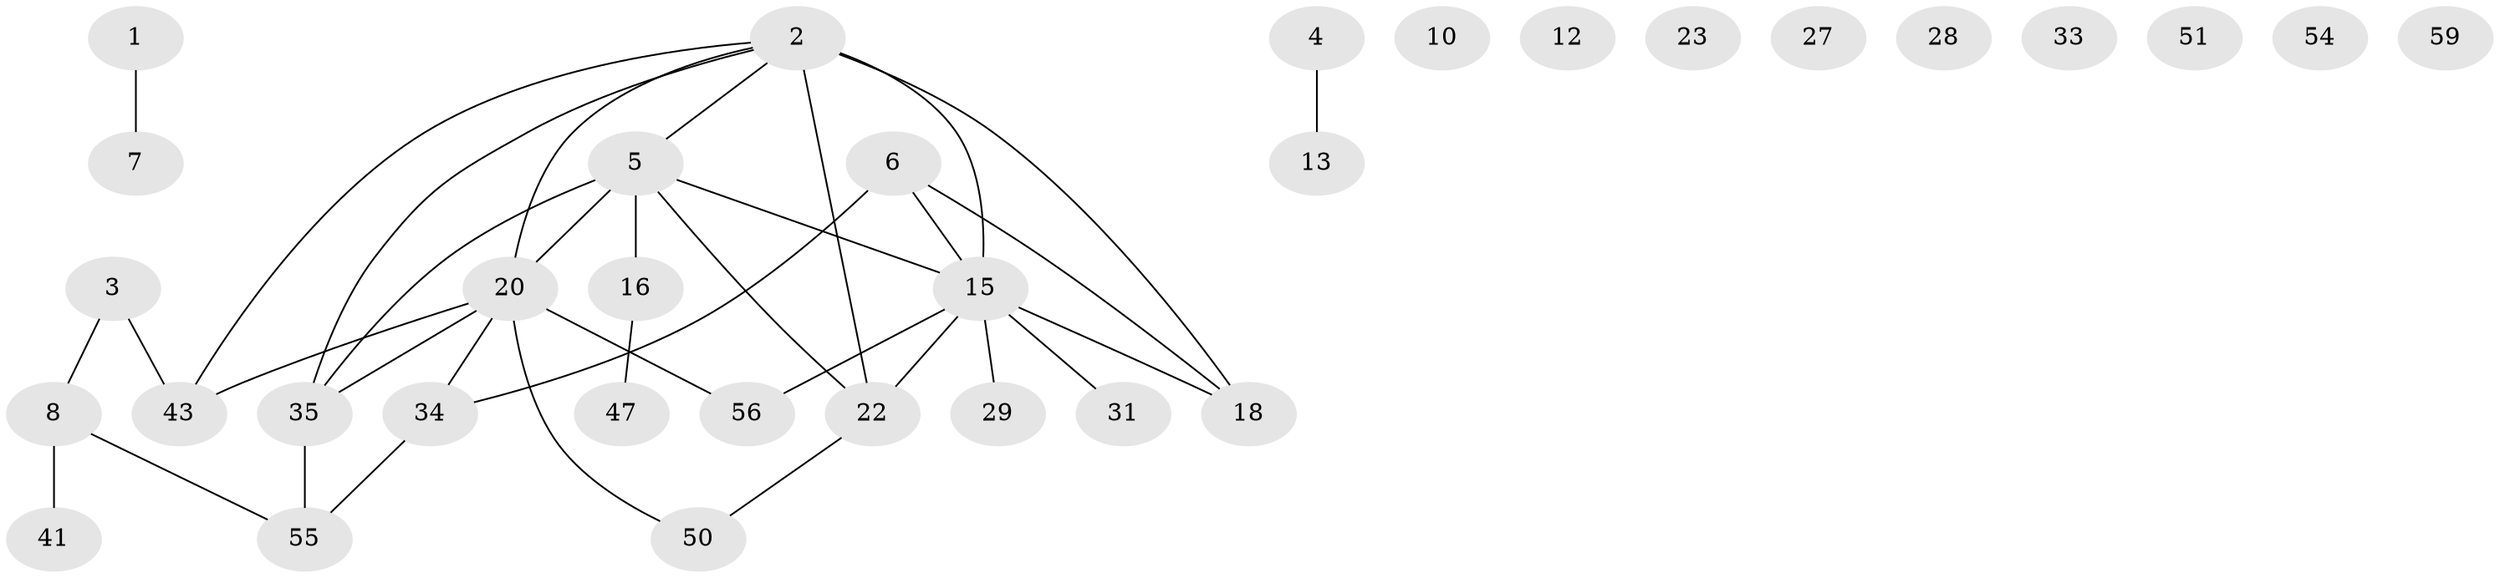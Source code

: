 // original degree distribution, {1: 0.25396825396825395, 3: 0.12698412698412698, 2: 0.25396825396825395, 4: 0.15873015873015872, 0: 0.12698412698412698, 6: 0.047619047619047616, 5: 0.031746031746031744}
// Generated by graph-tools (version 1.1) at 2025/16/03/04/25 18:16:31]
// undirected, 33 vertices, 35 edges
graph export_dot {
graph [start="1"]
  node [color=gray90,style=filled];
  1;
  2 [super="+9+30+57"];
  3;
  4 [super="+26"];
  5 [super="+19+32+49+62"];
  6 [super="+25+36"];
  7 [super="+17"];
  8 [super="+21"];
  10;
  12 [super="+14"];
  13;
  15 [super="+39+53"];
  16 [super="+60"];
  18 [super="+37"];
  20 [super="+24+45+61"];
  22 [super="+38+44"];
  23;
  27;
  28;
  29;
  31;
  33;
  34 [super="+40"];
  35 [super="+52"];
  41;
  43 [super="+58"];
  47 [super="+48+63"];
  50;
  51;
  54;
  55;
  56;
  59;
  1 -- 7;
  2 -- 35;
  2 -- 18 [weight=2];
  2 -- 5;
  2 -- 20;
  2 -- 22;
  2 -- 15 [weight=2];
  2 -- 43;
  3 -- 8;
  3 -- 43;
  4 -- 13;
  5 -- 35;
  5 -- 20 [weight=2];
  5 -- 15;
  5 -- 16;
  5 -- 22;
  6 -- 34;
  6 -- 15 [weight=2];
  6 -- 18;
  8 -- 41;
  8 -- 55;
  15 -- 22;
  15 -- 31;
  15 -- 56;
  15 -- 29;
  15 -- 18;
  16 -- 47;
  20 -- 34;
  20 -- 50;
  20 -- 56;
  20 -- 35;
  20 -- 43;
  22 -- 50;
  34 -- 55;
  35 -- 55;
}
